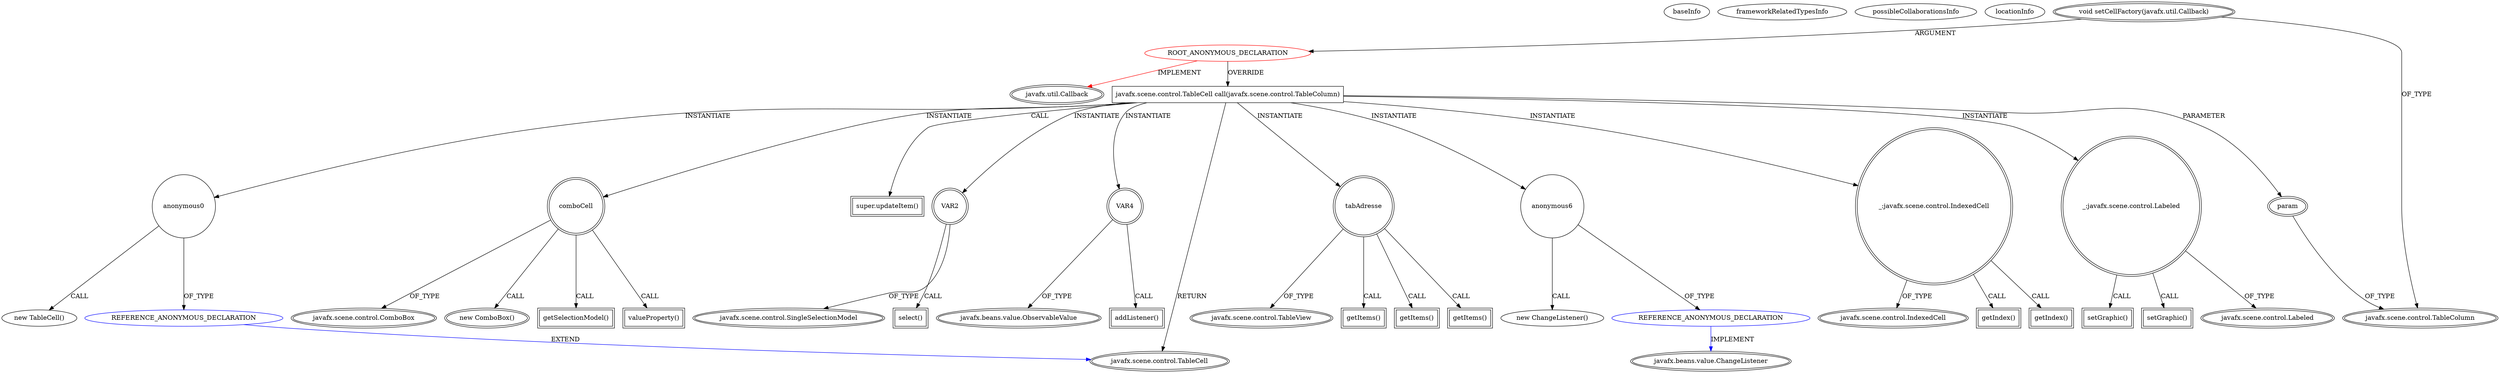 digraph {
baseInfo[graphId=2152,category="extension_graph",isAnonymous=true,possibleRelation=true]
frameworkRelatedTypesInfo[0="javafx.util.Callback"]
possibleCollaborationsInfo[0="2152~OVERRIDING_METHOD_DECLARATION-INSTANTIATION-~javafx.util.Callback ~javafx.beans.value.ChangeListener ~true~true",1="2152~OVERRIDING_METHOD_DECLARATION-INSTANTIATION-~javafx.util.Callback ~javafx.scene.control.TableCell ~true~true"]
locationInfo[projectName="bianconejo-CEFX",filePath="/bianconejo-CEFX/CEFX-master/src/cefx/CEPrincipalController.java",contextSignature="void initializeTabAdresse()",graphId="2152"]
0[label="ROOT_ANONYMOUS_DECLARATION",vertexType="ROOT_ANONYMOUS_DECLARATION",isFrameworkType=false,color=red]
1[label="javafx.util.Callback",vertexType="FRAMEWORK_INTERFACE_TYPE",isFrameworkType=true,peripheries=2]
2[label="void setCellFactory(javafx.util.Callback)",vertexType="OUTSIDE_CALL",isFrameworkType=true,peripheries=2]
3[label="javafx.scene.control.TableColumn",vertexType="FRAMEWORK_CLASS_TYPE",isFrameworkType=true,peripheries=2]
4[label="javafx.scene.control.TableCell call(javafx.scene.control.TableColumn)",vertexType="OVERRIDING_METHOD_DECLARATION",isFrameworkType=false,shape=box]
5[label="javafx.scene.control.TableCell",vertexType="FRAMEWORK_CLASS_TYPE",isFrameworkType=true,peripheries=2]
6[label="param",vertexType="PARAMETER_DECLARATION",isFrameworkType=true,peripheries=2]
9[label="anonymous0",vertexType="VARIABLE_EXPRESION",isFrameworkType=false,shape=circle]
10[label="REFERENCE_ANONYMOUS_DECLARATION",vertexType="REFERENCE_ANONYMOUS_DECLARATION",isFrameworkType=false,color=blue]
8[label="new TableCell()",vertexType="CONSTRUCTOR_CALL",isFrameworkType=false]
12[label="super.updateItem()",vertexType="SUPER_CALL",isFrameworkType=true,peripheries=2,shape=box]
14[label="comboCell",vertexType="VARIABLE_EXPRESION",isFrameworkType=true,peripheries=2,shape=circle]
15[label="javafx.scene.control.ComboBox",vertexType="FRAMEWORK_CLASS_TYPE",isFrameworkType=true,peripheries=2]
13[label="new ComboBox()",vertexType="CONSTRUCTOR_CALL",isFrameworkType=true,peripheries=2]
16[label="VAR2",vertexType="VARIABLE_EXPRESION",isFrameworkType=true,peripheries=2,shape=circle]
18[label="javafx.scene.control.SingleSelectionModel",vertexType="FRAMEWORK_CLASS_TYPE",isFrameworkType=true,peripheries=2]
17[label="select()",vertexType="INSIDE_CALL",isFrameworkType=true,peripheries=2,shape=box]
20[label="getSelectionModel()",vertexType="INSIDE_CALL",isFrameworkType=true,peripheries=2,shape=box]
21[label="VAR4",vertexType="VARIABLE_EXPRESION",isFrameworkType=true,peripheries=2,shape=circle]
23[label="javafx.beans.value.ObservableValue",vertexType="FRAMEWORK_INTERFACE_TYPE",isFrameworkType=true,peripheries=2]
22[label="addListener()",vertexType="INSIDE_CALL",isFrameworkType=true,peripheries=2,shape=box]
25[label="valueProperty()",vertexType="INSIDE_CALL",isFrameworkType=true,peripheries=2,shape=box]
27[label="anonymous6",vertexType="VARIABLE_EXPRESION",isFrameworkType=false,shape=circle]
28[label="REFERENCE_ANONYMOUS_DECLARATION",vertexType="REFERENCE_ANONYMOUS_DECLARATION",isFrameworkType=false,color=blue]
29[label="javafx.beans.value.ChangeListener",vertexType="FRAMEWORK_INTERFACE_TYPE",isFrameworkType=true,peripheries=2]
26[label="new ChangeListener()",vertexType="CONSTRUCTOR_CALL",isFrameworkType=false]
30[label="tabAdresse",vertexType="VARIABLE_EXPRESION",isFrameworkType=true,peripheries=2,shape=circle]
32[label="javafx.scene.control.TableView",vertexType="FRAMEWORK_CLASS_TYPE",isFrameworkType=true,peripheries=2]
31[label="getItems()",vertexType="INSIDE_CALL",isFrameworkType=true,peripheries=2,shape=box]
34[label="getItems()",vertexType="INSIDE_CALL",isFrameworkType=true,peripheries=2,shape=box]
35[label="_:javafx.scene.control.IndexedCell",vertexType="VARIABLE_EXPRESION",isFrameworkType=true,peripheries=2,shape=circle]
37[label="javafx.scene.control.IndexedCell",vertexType="FRAMEWORK_CLASS_TYPE",isFrameworkType=true,peripheries=2]
36[label="getIndex()",vertexType="INSIDE_CALL",isFrameworkType=true,peripheries=2,shape=box]
39[label="getItems()",vertexType="INSIDE_CALL",isFrameworkType=true,peripheries=2,shape=box]
41[label="getIndex()",vertexType="INSIDE_CALL",isFrameworkType=true,peripheries=2,shape=box]
42[label="_:javafx.scene.control.Labeled",vertexType="VARIABLE_EXPRESION",isFrameworkType=true,peripheries=2,shape=circle]
44[label="javafx.scene.control.Labeled",vertexType="FRAMEWORK_CLASS_TYPE",isFrameworkType=true,peripheries=2]
43[label="setGraphic()",vertexType="INSIDE_CALL",isFrameworkType=true,peripheries=2,shape=box]
46[label="setGraphic()",vertexType="INSIDE_CALL",isFrameworkType=true,peripheries=2,shape=box]
0->1[label="IMPLEMENT",color=red]
2->0[label="ARGUMENT"]
2->3[label="OF_TYPE"]
0->4[label="OVERRIDE"]
4->5[label="RETURN"]
6->3[label="OF_TYPE"]
4->6[label="PARAMETER"]
4->9[label="INSTANTIATE"]
10->5[label="EXTEND",color=blue]
9->10[label="OF_TYPE"]
9->8[label="CALL"]
4->12[label="CALL"]
4->14[label="INSTANTIATE"]
14->15[label="OF_TYPE"]
14->13[label="CALL"]
4->16[label="INSTANTIATE"]
16->18[label="OF_TYPE"]
16->17[label="CALL"]
14->20[label="CALL"]
4->21[label="INSTANTIATE"]
21->23[label="OF_TYPE"]
21->22[label="CALL"]
14->25[label="CALL"]
4->27[label="INSTANTIATE"]
28->29[label="IMPLEMENT",color=blue]
27->28[label="OF_TYPE"]
27->26[label="CALL"]
4->30[label="INSTANTIATE"]
30->32[label="OF_TYPE"]
30->31[label="CALL"]
30->34[label="CALL"]
4->35[label="INSTANTIATE"]
35->37[label="OF_TYPE"]
35->36[label="CALL"]
30->39[label="CALL"]
35->41[label="CALL"]
4->42[label="INSTANTIATE"]
42->44[label="OF_TYPE"]
42->43[label="CALL"]
42->46[label="CALL"]
}
